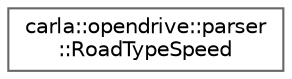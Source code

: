 digraph "类继承关系图"
{
 // INTERACTIVE_SVG=YES
 // LATEX_PDF_SIZE
  bgcolor="transparent";
  edge [fontname=Helvetica,fontsize=10,labelfontname=Helvetica,labelfontsize=10];
  node [fontname=Helvetica,fontsize=10,shape=box,height=0.2,width=0.4];
  rankdir="LR";
  Node0 [id="Node000000",label="carla::opendrive::parser\l::RoadTypeSpeed",height=0.2,width=0.4,color="grey40", fillcolor="white", style="filled",URL="$db/d19/structcarla_1_1opendrive_1_1parser_1_1RoadTypeSpeed.html",tooltip=" "];
}
